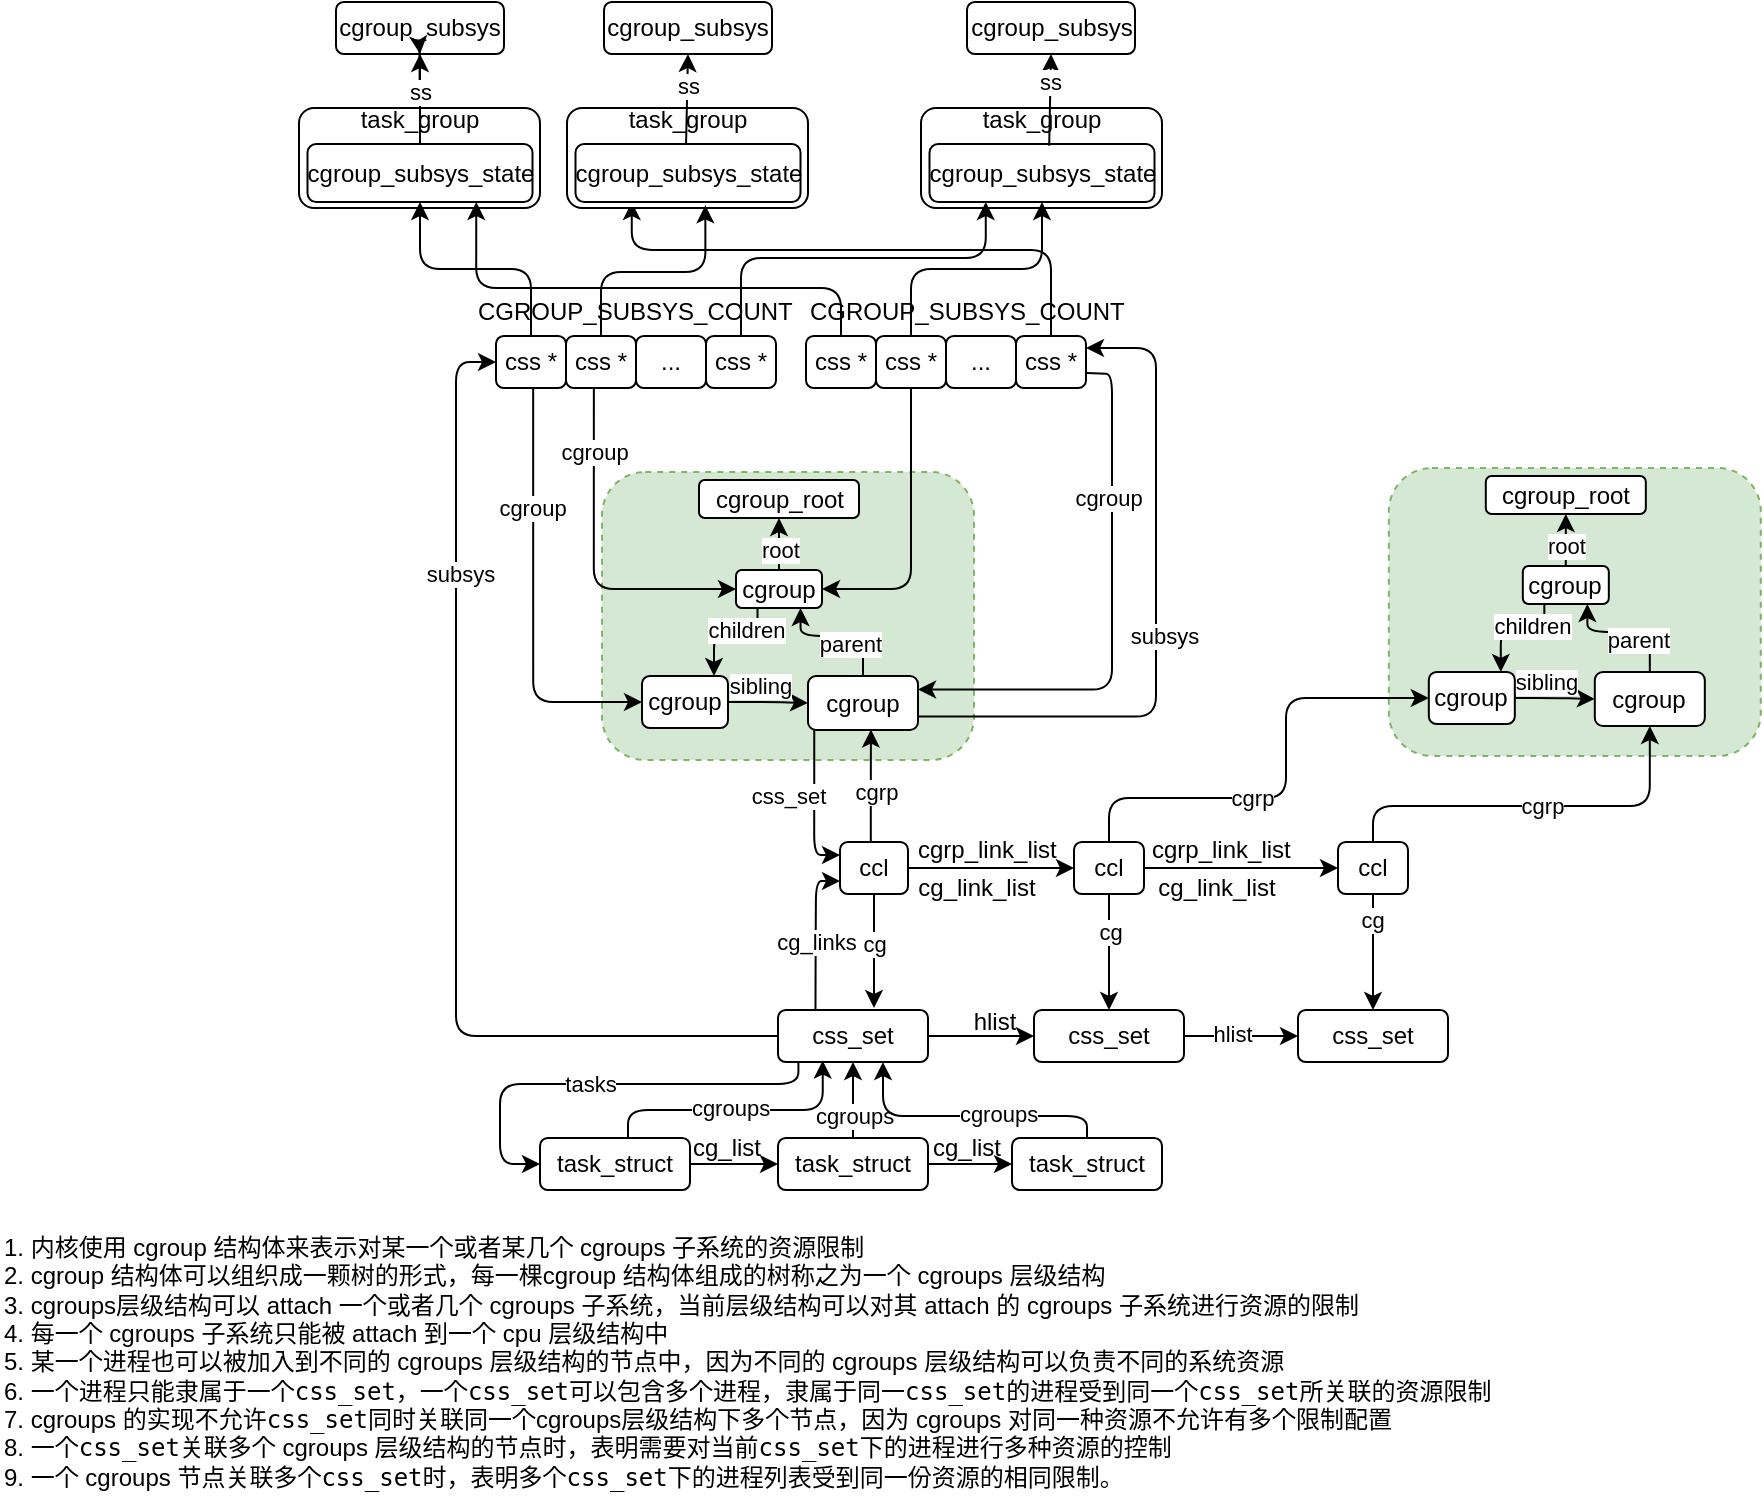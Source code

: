 <mxfile version="23.0.2" type="github">
  <diagram name="第 1 页" id="1sTqLYYf4km9OQXEMfxo">
    <mxGraphModel dx="1137" dy="723" grid="0" gridSize="10" guides="1" tooltips="1" connect="1" arrows="1" fold="1" page="0" pageScale="1" pageWidth="827" pageHeight="1169" math="0" shadow="0">
      <root>
        <mxCell id="0" />
        <mxCell id="1" parent="0" />
        <mxCell id="eX-xo4S41jba7NUUzSWL-14" value="" style="rounded=1;whiteSpace=wrap;html=1;" vertex="1" parent="1">
          <mxGeometry x="371.5" y="-338" width="120.5" height="50" as="geometry" />
        </mxCell>
        <mxCell id="eX-xo4S41jba7NUUzSWL-4" value="" style="rounded=1;whiteSpace=wrap;html=1;" vertex="1" parent="1">
          <mxGeometry x="60.5" y="-338" width="120.5" height="50" as="geometry" />
        </mxCell>
        <mxCell id="Ngx6iaga4DdsrcoKr7fE-33" value="" style="rounded=1;whiteSpace=wrap;html=1;fillColor=#d5e8d4;dashed=1;strokeColor=#82b366;" parent="1" vertex="1">
          <mxGeometry x="605.41" y="-158" width="186" height="144" as="geometry" />
        </mxCell>
        <mxCell id="dMPjOtFgpPPqgFT5n9wA-119" value="" style="rounded=1;whiteSpace=wrap;html=1;fillColor=#d5e8d4;dashed=1;strokeColor=#82b366;" parent="1" vertex="1">
          <mxGeometry x="212" y="-156" width="186" height="144" as="geometry" />
        </mxCell>
        <mxCell id="dMPjOtFgpPPqgFT5n9wA-11" style="edgeStyle=orthogonalEdgeStyle;rounded=1;orthogonalLoop=1;jettySize=auto;html=1;entryX=0;entryY=0.5;entryDx=0;entryDy=0;" parent="1" source="dMPjOtFgpPPqgFT5n9wA-1" target="dMPjOtFgpPPqgFT5n9wA-2" edge="1">
          <mxGeometry relative="1" as="geometry" />
        </mxCell>
        <mxCell id="dMPjOtFgpPPqgFT5n9wA-1" value="task_struct" style="rounded=1;whiteSpace=wrap;html=1;" parent="1" vertex="1">
          <mxGeometry x="181" y="177" width="75" height="26" as="geometry" />
        </mxCell>
        <mxCell id="dMPjOtFgpPPqgFT5n9wA-5" style="edgeStyle=orthogonalEdgeStyle;rounded=1;orthogonalLoop=1;jettySize=auto;html=1;entryX=0.5;entryY=1;entryDx=0;entryDy=0;" parent="1" source="dMPjOtFgpPPqgFT5n9wA-2" target="dMPjOtFgpPPqgFT5n9wA-4" edge="1">
          <mxGeometry relative="1" as="geometry" />
        </mxCell>
        <mxCell id="dMPjOtFgpPPqgFT5n9wA-8" value="cgroups" style="edgeLabel;html=1;align=center;verticalAlign=middle;resizable=0;points=[];rounded=1;" parent="dMPjOtFgpPPqgFT5n9wA-5" vertex="1" connectable="0">
          <mxGeometry x="-0.444" relative="1" as="geometry">
            <mxPoint as="offset" />
          </mxGeometry>
        </mxCell>
        <mxCell id="dMPjOtFgpPPqgFT5n9wA-12" style="edgeStyle=orthogonalEdgeStyle;rounded=1;orthogonalLoop=1;jettySize=auto;html=1;entryX=0;entryY=0.5;entryDx=0;entryDy=0;" parent="1" source="dMPjOtFgpPPqgFT5n9wA-2" target="dMPjOtFgpPPqgFT5n9wA-3" edge="1">
          <mxGeometry relative="1" as="geometry" />
        </mxCell>
        <mxCell id="dMPjOtFgpPPqgFT5n9wA-2" value="task_struct" style="rounded=1;whiteSpace=wrap;html=1;" parent="1" vertex="1">
          <mxGeometry x="300" y="177" width="75" height="26" as="geometry" />
        </mxCell>
        <mxCell id="dMPjOtFgpPPqgFT5n9wA-3" value="task_struct" style="rounded=1;whiteSpace=wrap;html=1;" parent="1" vertex="1">
          <mxGeometry x="417" y="177" width="75" height="26" as="geometry" />
        </mxCell>
        <mxCell id="dMPjOtFgpPPqgFT5n9wA-15" style="edgeStyle=orthogonalEdgeStyle;rounded=1;orthogonalLoop=1;jettySize=auto;html=1;entryX=0;entryY=0.5;entryDx=0;entryDy=0;exitX=0.136;exitY=0.975;exitDx=0;exitDy=0;exitPerimeter=0;" parent="1" source="dMPjOtFgpPPqgFT5n9wA-4" target="dMPjOtFgpPPqgFT5n9wA-1" edge="1">
          <mxGeometry relative="1" as="geometry">
            <Array as="points">
              <mxPoint x="310" y="150" />
              <mxPoint x="161" y="150" />
              <mxPoint x="161" y="190" />
            </Array>
          </mxGeometry>
        </mxCell>
        <mxCell id="dMPjOtFgpPPqgFT5n9wA-16" value="tasks" style="edgeLabel;html=1;align=center;verticalAlign=middle;resizable=0;points=[];rounded=1;" parent="dMPjOtFgpPPqgFT5n9wA-15" vertex="1" connectable="0">
          <mxGeometry x="0.054" relative="1" as="geometry">
            <mxPoint as="offset" />
          </mxGeometry>
        </mxCell>
        <mxCell id="dMPjOtFgpPPqgFT5n9wA-130" style="edgeStyle=orthogonalEdgeStyle;rounded=1;orthogonalLoop=1;jettySize=auto;html=1;entryX=0;entryY=0.5;entryDx=0;entryDy=0;exitX=0;exitY=0.5;exitDx=0;exitDy=0;" parent="1" source="dMPjOtFgpPPqgFT5n9wA-4" target="dMPjOtFgpPPqgFT5n9wA-91" edge="1">
          <mxGeometry relative="1" as="geometry" />
        </mxCell>
        <mxCell id="dMPjOtFgpPPqgFT5n9wA-138" style="edgeStyle=orthogonalEdgeStyle;rounded=1;orthogonalLoop=1;jettySize=auto;html=1;entryX=0;entryY=0.75;entryDx=0;entryDy=0;exitX=0.25;exitY=0;exitDx=0;exitDy=0;" parent="1" source="dMPjOtFgpPPqgFT5n9wA-4" target="dMPjOtFgpPPqgFT5n9wA-135" edge="1">
          <mxGeometry relative="1" as="geometry">
            <Array as="points">
              <mxPoint x="319" y="84" />
              <mxPoint x="319" y="49" />
            </Array>
          </mxGeometry>
        </mxCell>
        <mxCell id="dMPjOtFgpPPqgFT5n9wA-140" value="cg_links" style="edgeLabel;html=1;align=center;verticalAlign=middle;resizable=0;points=[];rounded=1;" parent="dMPjOtFgpPPqgFT5n9wA-138" vertex="1" connectable="0">
          <mxGeometry x="-0.093" relative="1" as="geometry">
            <mxPoint as="offset" />
          </mxGeometry>
        </mxCell>
        <mxCell id="Ngx6iaga4DdsrcoKr7fE-14" style="edgeStyle=orthogonalEdgeStyle;rounded=1;orthogonalLoop=1;jettySize=auto;html=1;" parent="1" source="dMPjOtFgpPPqgFT5n9wA-4" target="Ngx6iaga4DdsrcoKr7fE-12" edge="1">
          <mxGeometry relative="1" as="geometry" />
        </mxCell>
        <mxCell id="dMPjOtFgpPPqgFT5n9wA-4" value="css_set" style="rounded=1;whiteSpace=wrap;html=1;" parent="1" vertex="1">
          <mxGeometry x="300" y="113" width="75" height="26" as="geometry" />
        </mxCell>
        <mxCell id="dMPjOtFgpPPqgFT5n9wA-6" style="edgeStyle=orthogonalEdgeStyle;rounded=1;orthogonalLoop=1;jettySize=auto;html=1;entryX=0.7;entryY=1.002;entryDx=0;entryDy=0;entryPerimeter=0;" parent="1" source="dMPjOtFgpPPqgFT5n9wA-3" target="dMPjOtFgpPPqgFT5n9wA-4" edge="1">
          <mxGeometry relative="1" as="geometry">
            <Array as="points">
              <mxPoint x="455" y="166" />
              <mxPoint x="353" y="166" />
            </Array>
          </mxGeometry>
        </mxCell>
        <mxCell id="dMPjOtFgpPPqgFT5n9wA-10" value="cgroups" style="edgeLabel;html=1;align=center;verticalAlign=middle;resizable=0;points=[];rounded=1;" parent="dMPjOtFgpPPqgFT5n9wA-6" vertex="1" connectable="0">
          <mxGeometry x="-0.206" y="-1" relative="1" as="geometry">
            <mxPoint as="offset" />
          </mxGeometry>
        </mxCell>
        <mxCell id="dMPjOtFgpPPqgFT5n9wA-7" style="edgeStyle=orthogonalEdgeStyle;rounded=1;orthogonalLoop=1;jettySize=auto;html=1;entryX=0.298;entryY=0.973;entryDx=0;entryDy=0;entryPerimeter=0;" parent="1" source="dMPjOtFgpPPqgFT5n9wA-1" target="dMPjOtFgpPPqgFT5n9wA-4" edge="1">
          <mxGeometry relative="1" as="geometry">
            <Array as="points">
              <mxPoint x="225" y="163" />
              <mxPoint x="322" y="163" />
            </Array>
          </mxGeometry>
        </mxCell>
        <mxCell id="dMPjOtFgpPPqgFT5n9wA-9" value="cgroups" style="edgeLabel;html=1;align=center;verticalAlign=middle;resizable=0;points=[];rounded=1;" parent="dMPjOtFgpPPqgFT5n9wA-7" vertex="1" connectable="0">
          <mxGeometry x="-0.054" y="1" relative="1" as="geometry">
            <mxPoint as="offset" />
          </mxGeometry>
        </mxCell>
        <mxCell id="dMPjOtFgpPPqgFT5n9wA-13" value="cg_list" style="text;html=1;align=center;verticalAlign=middle;resizable=0;points=[];autosize=1;strokeColor=none;fillColor=none;rounded=1;" parent="1" vertex="1">
          <mxGeometry x="248" y="169" width="52" height="26" as="geometry" />
        </mxCell>
        <mxCell id="dMPjOtFgpPPqgFT5n9wA-14" value="cg_list" style="text;html=1;align=center;verticalAlign=middle;resizable=0;points=[];autosize=1;strokeColor=none;fillColor=none;rounded=1;" parent="1" vertex="1">
          <mxGeometry x="368" y="169" width="52" height="26" as="geometry" />
        </mxCell>
        <mxCell id="Ngx6iaga4DdsrcoKr7fE-25" style="edgeStyle=orthogonalEdgeStyle;rounded=1;orthogonalLoop=1;jettySize=auto;html=1;entryX=0;entryY=0.5;entryDx=0;entryDy=0;exitX=0.531;exitY=1.02;exitDx=0;exitDy=0;exitPerimeter=0;" parent="1" source="dMPjOtFgpPPqgFT5n9wA-91" target="dMPjOtFgpPPqgFT5n9wA-106" edge="1">
          <mxGeometry relative="1" as="geometry">
            <mxPoint x="175.0" y="-198" as="sourcePoint" />
            <mxPoint x="229" y="-41.0" as="targetPoint" />
            <Array as="points">
              <mxPoint x="178" y="-41" />
            </Array>
          </mxGeometry>
        </mxCell>
        <mxCell id="Ngx6iaga4DdsrcoKr7fE-29" value="cgroup" style="edgeLabel;html=1;align=center;verticalAlign=middle;resizable=0;points=[];rounded=1;" parent="Ngx6iaga4DdsrcoKr7fE-25" vertex="1" connectable="0">
          <mxGeometry x="-0.673" relative="1" as="geometry">
            <mxPoint x="-1" y="25" as="offset" />
          </mxGeometry>
        </mxCell>
        <mxCell id="eX-xo4S41jba7NUUzSWL-17" style="edgeStyle=orthogonalEdgeStyle;rounded=1;orthogonalLoop=1;jettySize=auto;html=1;entryX=0.5;entryY=1;entryDx=0;entryDy=0;curved=0;" edge="1" parent="1" source="dMPjOtFgpPPqgFT5n9wA-91" target="eX-xo4S41jba7NUUzSWL-1">
          <mxGeometry relative="1" as="geometry" />
        </mxCell>
        <mxCell id="dMPjOtFgpPPqgFT5n9wA-91" value="css *" style="rounded=1;whiteSpace=wrap;html=1;" parent="1" vertex="1">
          <mxGeometry x="159" y="-224" width="35" height="26" as="geometry" />
        </mxCell>
        <mxCell id="Ngx6iaga4DdsrcoKr7fE-26" style="edgeStyle=orthogonalEdgeStyle;rounded=1;orthogonalLoop=1;jettySize=auto;html=1;entryX=0;entryY=0.5;entryDx=0;entryDy=0;exitX=0.398;exitY=1.007;exitDx=0;exitDy=0;exitPerimeter=0;" parent="1" source="dMPjOtFgpPPqgFT5n9wA-92" target="dMPjOtFgpPPqgFT5n9wA-107" edge="1">
          <mxGeometry relative="1" as="geometry" />
        </mxCell>
        <mxCell id="Ngx6iaga4DdsrcoKr7fE-30" value="cgroup" style="edgeLabel;html=1;align=center;verticalAlign=middle;resizable=0;points=[];rounded=1;" parent="Ngx6iaga4DdsrcoKr7fE-26" vertex="1" connectable="0">
          <mxGeometry x="-0.631" relative="1" as="geometry">
            <mxPoint as="offset" />
          </mxGeometry>
        </mxCell>
        <mxCell id="dMPjOtFgpPPqgFT5n9wA-92" value="css *" style="rounded=1;whiteSpace=wrap;html=1;" parent="1" vertex="1">
          <mxGeometry x="194" y="-224" width="35" height="26" as="geometry" />
        </mxCell>
        <mxCell id="dMPjOtFgpPPqgFT5n9wA-93" value="..." style="rounded=1;whiteSpace=wrap;html=1;" parent="1" vertex="1">
          <mxGeometry x="229" y="-224" width="35" height="26" as="geometry" />
        </mxCell>
        <mxCell id="eX-xo4S41jba7NUUzSWL-22" style="edgeStyle=orthogonalEdgeStyle;rounded=1;orthogonalLoop=1;jettySize=auto;html=1;entryX=0.25;entryY=1;entryDx=0;entryDy=0;" edge="1" parent="1" source="dMPjOtFgpPPqgFT5n9wA-94" target="eX-xo4S41jba7NUUzSWL-15">
          <mxGeometry relative="1" as="geometry">
            <Array as="points">
              <mxPoint x="282" y="-263" />
              <mxPoint x="404" y="-263" />
            </Array>
          </mxGeometry>
        </mxCell>
        <mxCell id="dMPjOtFgpPPqgFT5n9wA-94" value="css *" style="rounded=1;whiteSpace=wrap;html=1;" parent="1" vertex="1">
          <mxGeometry x="264" y="-224" width="35" height="26" as="geometry" />
        </mxCell>
        <mxCell id="dMPjOtFgpPPqgFT5n9wA-104" style="edgeStyle=orthogonalEdgeStyle;rounded=1;orthogonalLoop=1;jettySize=auto;html=1;entryX=1;entryY=0.25;entryDx=0;entryDy=0;exitX=1;exitY=0.75;exitDx=0;exitDy=0;" parent="1" source="dMPjOtFgpPPqgFT5n9wA-97" target="dMPjOtFgpPPqgFT5n9wA-103" edge="1">
          <mxGeometry relative="1" as="geometry">
            <Array as="points">
              <mxPoint x="489" y="-34" />
              <mxPoint x="489" y="-218" />
              <mxPoint x="454" y="-218" />
            </Array>
          </mxGeometry>
        </mxCell>
        <mxCell id="dMPjOtFgpPPqgFT5n9wA-105" value="subsys" style="edgeLabel;html=1;align=center;verticalAlign=middle;resizable=0;points=[];rounded=1;" parent="dMPjOtFgpPPqgFT5n9wA-104" vertex="1" connectable="0">
          <mxGeometry x="-0.348" y="2" relative="1" as="geometry">
            <mxPoint x="12" y="-39" as="offset" />
          </mxGeometry>
        </mxCell>
        <mxCell id="dMPjOtFgpPPqgFT5n9wA-112" style="edgeStyle=orthogonalEdgeStyle;rounded=1;orthogonalLoop=1;jettySize=auto;html=1;entryX=0.75;entryY=1;entryDx=0;entryDy=0;exitX=0.5;exitY=0;exitDx=0;exitDy=0;" parent="1" source="dMPjOtFgpPPqgFT5n9wA-97" target="dMPjOtFgpPPqgFT5n9wA-107" edge="1">
          <mxGeometry relative="1" as="geometry" />
        </mxCell>
        <mxCell id="dMPjOtFgpPPqgFT5n9wA-113" value="parent" style="edgeLabel;html=1;align=center;verticalAlign=middle;resizable=0;points=[];rounded=1;" parent="dMPjOtFgpPPqgFT5n9wA-112" vertex="1" connectable="0">
          <mxGeometry x="-0.255" relative="1" as="geometry">
            <mxPoint x="-2" y="4" as="offset" />
          </mxGeometry>
        </mxCell>
        <mxCell id="dMPjOtFgpPPqgFT5n9wA-137" style="edgeStyle=orthogonalEdgeStyle;rounded=1;orthogonalLoop=1;jettySize=auto;html=1;entryX=0;entryY=0.25;entryDx=0;entryDy=0;exitX=0.057;exitY=0.986;exitDx=0;exitDy=0;exitPerimeter=0;" parent="1" source="dMPjOtFgpPPqgFT5n9wA-97" target="dMPjOtFgpPPqgFT5n9wA-135" edge="1">
          <mxGeometry relative="1" as="geometry">
            <mxPoint x="340" y="-26" as="sourcePoint" />
            <mxPoint x="341" y="28" as="targetPoint" />
            <Array as="points">
              <mxPoint x="318" y="36" />
            </Array>
          </mxGeometry>
        </mxCell>
        <mxCell id="dMPjOtFgpPPqgFT5n9wA-139" value="css_set" style="edgeLabel;html=1;align=center;verticalAlign=middle;resizable=0;points=[];rounded=1;" parent="dMPjOtFgpPPqgFT5n9wA-137" vertex="1" connectable="0">
          <mxGeometry x="0.372" y="1" relative="1" as="geometry">
            <mxPoint x="-14" y="-19" as="offset" />
          </mxGeometry>
        </mxCell>
        <mxCell id="dMPjOtFgpPPqgFT5n9wA-97" value="cgroup" style="rounded=1;whiteSpace=wrap;html=1;" parent="1" vertex="1">
          <mxGeometry x="315" y="-54" width="55" height="27" as="geometry" />
        </mxCell>
        <mxCell id="eX-xo4S41jba7NUUzSWL-23" style="edgeStyle=orthogonalEdgeStyle;rounded=1;orthogonalLoop=1;jettySize=auto;html=1;entryX=0.75;entryY=1;entryDx=0;entryDy=0;" edge="1" parent="1" source="dMPjOtFgpPPqgFT5n9wA-100" target="eX-xo4S41jba7NUUzSWL-1">
          <mxGeometry relative="1" as="geometry">
            <Array as="points">
              <mxPoint x="332" y="-248" />
              <mxPoint x="149" y="-248" />
            </Array>
          </mxGeometry>
        </mxCell>
        <mxCell id="dMPjOtFgpPPqgFT5n9wA-100" value="css *" style="rounded=1;whiteSpace=wrap;html=1;" parent="1" vertex="1">
          <mxGeometry x="314" y="-224" width="35" height="26" as="geometry" />
        </mxCell>
        <mxCell id="Ngx6iaga4DdsrcoKr7fE-27" style="edgeStyle=orthogonalEdgeStyle;rounded=1;orthogonalLoop=1;jettySize=auto;html=1;entryX=1;entryY=0.5;entryDx=0;entryDy=0;exitX=0.5;exitY=1;exitDx=0;exitDy=0;" parent="1" source="dMPjOtFgpPPqgFT5n9wA-101" target="dMPjOtFgpPPqgFT5n9wA-107" edge="1">
          <mxGeometry relative="1" as="geometry" />
        </mxCell>
        <mxCell id="eX-xo4S41jba7NUUzSWL-21" style="edgeStyle=orthogonalEdgeStyle;rounded=1;orthogonalLoop=1;jettySize=auto;html=1;entryX=0.5;entryY=1;entryDx=0;entryDy=0;" edge="1" parent="1" source="dMPjOtFgpPPqgFT5n9wA-101" target="eX-xo4S41jba7NUUzSWL-15">
          <mxGeometry relative="1" as="geometry" />
        </mxCell>
        <mxCell id="dMPjOtFgpPPqgFT5n9wA-101" value="css *" style="rounded=1;whiteSpace=wrap;html=1;" parent="1" vertex="1">
          <mxGeometry x="349" y="-224" width="35" height="26" as="geometry" />
        </mxCell>
        <mxCell id="dMPjOtFgpPPqgFT5n9wA-102" value="..." style="rounded=1;whiteSpace=wrap;html=1;" parent="1" vertex="1">
          <mxGeometry x="384" y="-224" width="35" height="26" as="geometry" />
        </mxCell>
        <mxCell id="Ngx6iaga4DdsrcoKr7fE-22" style="edgeStyle=orthogonalEdgeStyle;rounded=1;orthogonalLoop=1;jettySize=auto;html=1;entryX=1;entryY=0.25;entryDx=0;entryDy=0;exitX=0.997;exitY=0.71;exitDx=0;exitDy=0;exitPerimeter=0;" parent="1" source="dMPjOtFgpPPqgFT5n9wA-103" target="dMPjOtFgpPPqgFT5n9wA-97" edge="1">
          <mxGeometry relative="1" as="geometry">
            <mxPoint x="455" y="-252" as="sourcePoint" />
            <Array as="points">
              <mxPoint x="455" y="-206" />
              <mxPoint x="467" y="-205" />
              <mxPoint x="467" y="-47" />
            </Array>
          </mxGeometry>
        </mxCell>
        <mxCell id="Ngx6iaga4DdsrcoKr7fE-23" value="cgroup" style="edgeLabel;html=1;align=center;verticalAlign=middle;resizable=0;points=[];rounded=1;" parent="Ngx6iaga4DdsrcoKr7fE-22" vertex="1" connectable="0">
          <mxGeometry x="-0.441" y="-2" relative="1" as="geometry">
            <mxPoint as="offset" />
          </mxGeometry>
        </mxCell>
        <mxCell id="eX-xo4S41jba7NUUzSWL-24" style="edgeStyle=orthogonalEdgeStyle;rounded=1;orthogonalLoop=1;jettySize=auto;html=1;entryX=0.25;entryY=1;entryDx=0;entryDy=0;" edge="1" parent="1" source="dMPjOtFgpPPqgFT5n9wA-103" target="eX-xo4S41jba7NUUzSWL-9">
          <mxGeometry relative="1" as="geometry">
            <Array as="points">
              <mxPoint x="437" y="-267" />
              <mxPoint x="227" y="-267" />
            </Array>
          </mxGeometry>
        </mxCell>
        <mxCell id="dMPjOtFgpPPqgFT5n9wA-103" value="css *" style="rounded=1;whiteSpace=wrap;html=1;" parent="1" vertex="1">
          <mxGeometry x="419" y="-224" width="35" height="26" as="geometry" />
        </mxCell>
        <mxCell id="dMPjOtFgpPPqgFT5n9wA-108" style="edgeStyle=orthogonalEdgeStyle;rounded=1;orthogonalLoop=1;jettySize=auto;html=1;exitX=1;exitY=0.5;exitDx=0;exitDy=0;" parent="1" source="dMPjOtFgpPPqgFT5n9wA-106" target="dMPjOtFgpPPqgFT5n9wA-97" edge="1">
          <mxGeometry relative="1" as="geometry" />
        </mxCell>
        <mxCell id="dMPjOtFgpPPqgFT5n9wA-109" value="sibling" style="edgeLabel;html=1;align=center;verticalAlign=middle;resizable=0;points=[];rounded=1;" parent="dMPjOtFgpPPqgFT5n9wA-108" vertex="1" connectable="0">
          <mxGeometry x="-0.335" relative="1" as="geometry">
            <mxPoint x="2" y="-8" as="offset" />
          </mxGeometry>
        </mxCell>
        <mxCell id="dMPjOtFgpPPqgFT5n9wA-106" value="cgroup" style="rounded=1;whiteSpace=wrap;html=1;" parent="1" vertex="1">
          <mxGeometry x="232" y="-54" width="43" height="26" as="geometry" />
        </mxCell>
        <mxCell id="dMPjOtFgpPPqgFT5n9wA-114" value="" style="edgeStyle=orthogonalEdgeStyle;rounded=1;orthogonalLoop=1;jettySize=auto;html=1;exitX=0.25;exitY=1;exitDx=0;exitDy=0;" parent="1" source="dMPjOtFgpPPqgFT5n9wA-107" target="dMPjOtFgpPPqgFT5n9wA-106" edge="1">
          <mxGeometry relative="1" as="geometry">
            <Array as="points">
              <mxPoint x="290" y="-75" />
              <mxPoint x="268" y="-75" />
            </Array>
          </mxGeometry>
        </mxCell>
        <mxCell id="dMPjOtFgpPPqgFT5n9wA-115" value="children" style="edgeLabel;html=1;align=center;verticalAlign=middle;resizable=0;points=[];rounded=1;" parent="dMPjOtFgpPPqgFT5n9wA-114" vertex="1" connectable="0">
          <mxGeometry x="-0.3" y="-2" relative="1" as="geometry">
            <mxPoint as="offset" />
          </mxGeometry>
        </mxCell>
        <mxCell id="dMPjOtFgpPPqgFT5n9wA-117" style="edgeStyle=orthogonalEdgeStyle;rounded=1;orthogonalLoop=1;jettySize=auto;html=1;entryX=0.5;entryY=1;entryDx=0;entryDy=0;" parent="1" source="dMPjOtFgpPPqgFT5n9wA-107" target="dMPjOtFgpPPqgFT5n9wA-116" edge="1">
          <mxGeometry relative="1" as="geometry" />
        </mxCell>
        <mxCell id="dMPjOtFgpPPqgFT5n9wA-118" value="root" style="edgeLabel;html=1;align=center;verticalAlign=middle;resizable=0;points=[];rounded=1;" parent="dMPjOtFgpPPqgFT5n9wA-117" vertex="1" connectable="0">
          <mxGeometry x="-0.399" y="-3" relative="1" as="geometry">
            <mxPoint x="-3" y="6" as="offset" />
          </mxGeometry>
        </mxCell>
        <mxCell id="dMPjOtFgpPPqgFT5n9wA-107" value="cgroup" style="rounded=1;whiteSpace=wrap;html=1;" parent="1" vertex="1">
          <mxGeometry x="279" y="-107" width="43" height="19" as="geometry" />
        </mxCell>
        <mxCell id="dMPjOtFgpPPqgFT5n9wA-116" value="cgroup_root" style="rounded=1;whiteSpace=wrap;html=1;" parent="1" vertex="1">
          <mxGeometry x="260.5" y="-152" width="80" height="19" as="geometry" />
        </mxCell>
        <mxCell id="dMPjOtFgpPPqgFT5n9wA-131" value="subsys" style="edgeLabel;html=1;align=center;verticalAlign=middle;resizable=0;points=[];rounded=1;" parent="1" vertex="1" connectable="0">
          <mxGeometry x="267.502" y="-159.003" as="geometry">
            <mxPoint x="-127" y="54" as="offset" />
          </mxGeometry>
        </mxCell>
        <mxCell id="dMPjOtFgpPPqgFT5n9wA-143" style="edgeStyle=orthogonalEdgeStyle;rounded=1;orthogonalLoop=1;jettySize=auto;html=1;entryX=0;entryY=0.5;entryDx=0;entryDy=0;" parent="1" source="dMPjOtFgpPPqgFT5n9wA-135" target="dMPjOtFgpPPqgFT5n9wA-141" edge="1">
          <mxGeometry relative="1" as="geometry" />
        </mxCell>
        <mxCell id="Ngx6iaga4DdsrcoKr7fE-2" style="edgeStyle=orthogonalEdgeStyle;rounded=1;orthogonalLoop=1;jettySize=auto;html=1;entryX=0.572;entryY=0.991;entryDx=0;entryDy=0;entryPerimeter=0;exitX=0.453;exitY=-0.015;exitDx=0;exitDy=0;exitPerimeter=0;" parent="1" source="dMPjOtFgpPPqgFT5n9wA-135" target="dMPjOtFgpPPqgFT5n9wA-97" edge="1">
          <mxGeometry relative="1" as="geometry" />
        </mxCell>
        <mxCell id="Ngx6iaga4DdsrcoKr7fE-3" value="cgrp" style="edgeLabel;html=1;align=center;verticalAlign=middle;resizable=0;points=[];rounded=1;" parent="Ngx6iaga4DdsrcoKr7fE-2" vertex="1" connectable="0">
          <mxGeometry x="-0.107" relative="1" as="geometry">
            <mxPoint x="2" as="offset" />
          </mxGeometry>
        </mxCell>
        <mxCell id="dMPjOtFgpPPqgFT5n9wA-135" value="ccl" style="rounded=1;whiteSpace=wrap;html=1;" parent="1" vertex="1">
          <mxGeometry x="331" y="29" width="34" height="26" as="geometry" />
        </mxCell>
        <mxCell id="dMPjOtFgpPPqgFT5n9wA-144" style="edgeStyle=orthogonalEdgeStyle;rounded=1;orthogonalLoop=1;jettySize=auto;html=1;entryX=0;entryY=0.5;entryDx=0;entryDy=0;" parent="1" source="dMPjOtFgpPPqgFT5n9wA-141" target="dMPjOtFgpPPqgFT5n9wA-142" edge="1">
          <mxGeometry relative="1" as="geometry" />
        </mxCell>
        <mxCell id="Ngx6iaga4DdsrcoKr7fE-31" style="edgeStyle=orthogonalEdgeStyle;rounded=1;orthogonalLoop=1;jettySize=auto;html=1;" parent="1" source="dMPjOtFgpPPqgFT5n9wA-141" target="Ngx6iaga4DdsrcoKr7fE-12" edge="1">
          <mxGeometry relative="1" as="geometry" />
        </mxCell>
        <mxCell id="Ngx6iaga4DdsrcoKr7fE-53" value="cg" style="edgeLabel;html=1;align=center;verticalAlign=middle;resizable=0;points=[];rounded=1;" parent="Ngx6iaga4DdsrcoKr7fE-31" vertex="1" connectable="0">
          <mxGeometry x="-0.37" relative="1" as="geometry">
            <mxPoint as="offset" />
          </mxGeometry>
        </mxCell>
        <mxCell id="Ngx6iaga4DdsrcoKr7fE-49" style="edgeStyle=orthogonalEdgeStyle;rounded=1;orthogonalLoop=1;jettySize=auto;html=1;entryX=0;entryY=0.5;entryDx=0;entryDy=0;" parent="1" source="dMPjOtFgpPPqgFT5n9wA-141" target="Ngx6iaga4DdsrcoKr7fE-41" edge="1">
          <mxGeometry relative="1" as="geometry">
            <Array as="points">
              <mxPoint x="465" y="7" />
              <mxPoint x="554" y="7" />
              <mxPoint x="554" y="-43" />
            </Array>
          </mxGeometry>
        </mxCell>
        <mxCell id="Ngx6iaga4DdsrcoKr7fE-51" value="cgrp" style="edgeLabel;html=1;align=center;verticalAlign=middle;resizable=0;points=[];rounded=1;" parent="Ngx6iaga4DdsrcoKr7fE-49" vertex="1" connectable="0">
          <mxGeometry x="-0.2" relative="1" as="geometry">
            <mxPoint as="offset" />
          </mxGeometry>
        </mxCell>
        <mxCell id="dMPjOtFgpPPqgFT5n9wA-141" value="ccl" style="rounded=1;whiteSpace=wrap;html=1;" parent="1" vertex="1">
          <mxGeometry x="448" y="29" width="35" height="26" as="geometry" />
        </mxCell>
        <mxCell id="Ngx6iaga4DdsrcoKr7fE-32" style="edgeStyle=orthogonalEdgeStyle;rounded=1;orthogonalLoop=1;jettySize=auto;html=1;entryX=0.5;entryY=0;entryDx=0;entryDy=0;" parent="1" source="dMPjOtFgpPPqgFT5n9wA-142" target="Ngx6iaga4DdsrcoKr7fE-13" edge="1">
          <mxGeometry relative="1" as="geometry" />
        </mxCell>
        <mxCell id="Ngx6iaga4DdsrcoKr7fE-54" value="cg" style="edgeLabel;html=1;align=center;verticalAlign=middle;resizable=0;points=[];rounded=1;" parent="Ngx6iaga4DdsrcoKr7fE-32" vertex="1" connectable="0">
          <mxGeometry x="-0.55" y="-1" relative="1" as="geometry">
            <mxPoint as="offset" />
          </mxGeometry>
        </mxCell>
        <mxCell id="Ngx6iaga4DdsrcoKr7fE-50" style="edgeStyle=orthogonalEdgeStyle;rounded=1;orthogonalLoop=1;jettySize=auto;html=1;entryX=0.5;entryY=1;entryDx=0;entryDy=0;" parent="1" source="dMPjOtFgpPPqgFT5n9wA-142" target="Ngx6iaga4DdsrcoKr7fE-38" edge="1">
          <mxGeometry relative="1" as="geometry">
            <Array as="points">
              <mxPoint x="597" y="11" />
              <mxPoint x="736" y="11" />
            </Array>
          </mxGeometry>
        </mxCell>
        <mxCell id="Ngx6iaga4DdsrcoKr7fE-52" value="cgrp" style="edgeLabel;html=1;align=center;verticalAlign=middle;resizable=0;points=[];rounded=1;" parent="Ngx6iaga4DdsrcoKr7fE-50" vertex="1" connectable="0">
          <mxGeometry x="0.045" relative="1" as="geometry">
            <mxPoint as="offset" />
          </mxGeometry>
        </mxCell>
        <mxCell id="dMPjOtFgpPPqgFT5n9wA-142" value="ccl" style="rounded=1;whiteSpace=wrap;html=1;" parent="1" vertex="1">
          <mxGeometry x="580" y="29" width="35" height="26" as="geometry" />
        </mxCell>
        <mxCell id="dMPjOtFgpPPqgFT5n9wA-145" value="cg_link_list" style="text;html=1;align=center;verticalAlign=middle;resizable=0;points=[];autosize=1;strokeColor=none;fillColor=none;rounded=1;" parent="1" vertex="1">
          <mxGeometry x="360" y="39" width="77" height="26" as="geometry" />
        </mxCell>
        <mxCell id="dMPjOtFgpPPqgFT5n9wA-146" value="cg_link_list" style="text;html=1;align=center;verticalAlign=middle;resizable=0;points=[];autosize=1;strokeColor=none;fillColor=none;rounded=1;" parent="1" vertex="1">
          <mxGeometry x="480" y="39" width="77" height="26" as="geometry" />
        </mxCell>
        <mxCell id="dMPjOtFgpPPqgFT5n9wA-147" value="cgrp_link_list" style="text;whiteSpace=wrap;rounded=1;" parent="1" vertex="1">
          <mxGeometry x="368" y="19" width="72" height="24" as="geometry" />
        </mxCell>
        <mxCell id="dMPjOtFgpPPqgFT5n9wA-148" value="cgrp_link_list" style="text;whiteSpace=wrap;rounded=1;" parent="1" vertex="1">
          <mxGeometry x="485" y="19" width="74" height="24" as="geometry" />
        </mxCell>
        <mxCell id="dMPjOtFgpPPqgFT5n9wA-149" value="cgroup_subsys" style="rounded=1;whiteSpace=wrap;html=1;" parent="1" vertex="1">
          <mxGeometry x="79" y="-391" width="84" height="26" as="geometry" />
        </mxCell>
        <mxCell id="dMPjOtFgpPPqgFT5n9wA-153" value="cgroup_subsys" style="rounded=1;whiteSpace=wrap;html=1;" parent="1" vertex="1">
          <mxGeometry x="213" y="-391" width="84" height="26" as="geometry" />
        </mxCell>
        <mxCell id="Ngx6iaga4DdsrcoKr7fE-1" style="edgeStyle=orthogonalEdgeStyle;rounded=1;orthogonalLoop=1;jettySize=auto;html=1;" parent="1" source="dMPjOtFgpPPqgFT5n9wA-135" edge="1">
          <mxGeometry relative="1" as="geometry">
            <mxPoint x="348" y="112" as="targetPoint" />
          </mxGeometry>
        </mxCell>
        <mxCell id="Ngx6iaga4DdsrcoKr7fE-4" value="cg" style="edgeLabel;html=1;align=center;verticalAlign=middle;resizable=0;points=[];rounded=1;" parent="Ngx6iaga4DdsrcoKr7fE-1" vertex="1" connectable="0">
          <mxGeometry x="-0.148" relative="1" as="geometry">
            <mxPoint as="offset" />
          </mxGeometry>
        </mxCell>
        <mxCell id="Ngx6iaga4DdsrcoKr7fE-16" style="edgeStyle=orthogonalEdgeStyle;rounded=1;orthogonalLoop=1;jettySize=auto;html=1;entryX=0;entryY=0.5;entryDx=0;entryDy=0;" parent="1" source="Ngx6iaga4DdsrcoKr7fE-12" target="Ngx6iaga4DdsrcoKr7fE-13" edge="1">
          <mxGeometry relative="1" as="geometry" />
        </mxCell>
        <mxCell id="Ngx6iaga4DdsrcoKr7fE-17" value="hlist" style="edgeLabel;html=1;align=center;verticalAlign=middle;resizable=0;points=[];rounded=1;" parent="Ngx6iaga4DdsrcoKr7fE-16" vertex="1" connectable="0">
          <mxGeometry x="-0.155" y="1" relative="1" as="geometry">
            <mxPoint as="offset" />
          </mxGeometry>
        </mxCell>
        <mxCell id="Ngx6iaga4DdsrcoKr7fE-12" value="css_set" style="rounded=1;whiteSpace=wrap;html=1;" parent="1" vertex="1">
          <mxGeometry x="428" y="113" width="75" height="26" as="geometry" />
        </mxCell>
        <mxCell id="Ngx6iaga4DdsrcoKr7fE-13" value="css_set" style="rounded=1;whiteSpace=wrap;html=1;" parent="1" vertex="1">
          <mxGeometry x="560" y="113" width="75" height="26" as="geometry" />
        </mxCell>
        <mxCell id="Ngx6iaga4DdsrcoKr7fE-15" value="hlist" style="text;html=1;align=center;verticalAlign=middle;resizable=0;points=[];autosize=1;strokeColor=none;fillColor=none;rounded=1;" parent="1" vertex="1">
          <mxGeometry x="388" y="106" width="39" height="26" as="geometry" />
        </mxCell>
        <mxCell id="Ngx6iaga4DdsrcoKr7fE-18" value="CGROUP_SUBSYS_COUNT" style="text;whiteSpace=wrap;rounded=1;" parent="1" vertex="1">
          <mxGeometry x="148" y="-250" width="152.5" height="26" as="geometry" />
        </mxCell>
        <mxCell id="Ngx6iaga4DdsrcoKr7fE-20" value="CGROUP_SUBSYS_COUNT" style="text;whiteSpace=wrap;rounded=1;" parent="1" vertex="1">
          <mxGeometry x="314" y="-250" width="152.5" height="26" as="geometry" />
        </mxCell>
        <mxCell id="Ngx6iaga4DdsrcoKr7fE-24" value="cgroup_subsys" style="rounded=1;whiteSpace=wrap;html=1;" parent="1" vertex="1">
          <mxGeometry x="394.5" y="-391" width="84" height="26" as="geometry" />
        </mxCell>
        <mxCell id="Ngx6iaga4DdsrcoKr7fE-36" style="edgeStyle=orthogonalEdgeStyle;rounded=1;orthogonalLoop=1;jettySize=auto;html=1;entryX=0.75;entryY=1;entryDx=0;entryDy=0;exitX=0.5;exitY=0;exitDx=0;exitDy=0;" parent="1" source="Ngx6iaga4DdsrcoKr7fE-38" target="Ngx6iaga4DdsrcoKr7fE-46" edge="1">
          <mxGeometry relative="1" as="geometry" />
        </mxCell>
        <mxCell id="Ngx6iaga4DdsrcoKr7fE-37" value="parent" style="edgeLabel;html=1;align=center;verticalAlign=middle;resizable=0;points=[];rounded=1;" parent="Ngx6iaga4DdsrcoKr7fE-36" vertex="1" connectable="0">
          <mxGeometry x="-0.255" relative="1" as="geometry">
            <mxPoint x="-2" y="4" as="offset" />
          </mxGeometry>
        </mxCell>
        <mxCell id="Ngx6iaga4DdsrcoKr7fE-38" value="cgroup" style="rounded=1;whiteSpace=wrap;html=1;" parent="1" vertex="1">
          <mxGeometry x="708.41" y="-56" width="55" height="27" as="geometry" />
        </mxCell>
        <mxCell id="Ngx6iaga4DdsrcoKr7fE-39" style="edgeStyle=orthogonalEdgeStyle;rounded=1;orthogonalLoop=1;jettySize=auto;html=1;exitX=1;exitY=0.5;exitDx=0;exitDy=0;" parent="1" source="Ngx6iaga4DdsrcoKr7fE-41" target="Ngx6iaga4DdsrcoKr7fE-38" edge="1">
          <mxGeometry relative="1" as="geometry" />
        </mxCell>
        <mxCell id="Ngx6iaga4DdsrcoKr7fE-40" value="sibling" style="edgeLabel;html=1;align=center;verticalAlign=middle;resizable=0;points=[];rounded=1;" parent="Ngx6iaga4DdsrcoKr7fE-39" vertex="1" connectable="0">
          <mxGeometry x="-0.335" relative="1" as="geometry">
            <mxPoint x="2" y="-8" as="offset" />
          </mxGeometry>
        </mxCell>
        <mxCell id="Ngx6iaga4DdsrcoKr7fE-41" value="cgroup" style="rounded=1;whiteSpace=wrap;html=1;" parent="1" vertex="1">
          <mxGeometry x="625.41" y="-56" width="43" height="26" as="geometry" />
        </mxCell>
        <mxCell id="Ngx6iaga4DdsrcoKr7fE-42" value="" style="edgeStyle=orthogonalEdgeStyle;rounded=1;orthogonalLoop=1;jettySize=auto;html=1;exitX=0.25;exitY=1;exitDx=0;exitDy=0;" parent="1" source="Ngx6iaga4DdsrcoKr7fE-46" target="Ngx6iaga4DdsrcoKr7fE-41" edge="1">
          <mxGeometry relative="1" as="geometry">
            <Array as="points">
              <mxPoint x="683.41" y="-77" />
              <mxPoint x="661.41" y="-77" />
            </Array>
          </mxGeometry>
        </mxCell>
        <mxCell id="Ngx6iaga4DdsrcoKr7fE-43" value="children" style="edgeLabel;html=1;align=center;verticalAlign=middle;resizable=0;points=[];rounded=1;" parent="Ngx6iaga4DdsrcoKr7fE-42" vertex="1" connectable="0">
          <mxGeometry x="-0.3" y="-2" relative="1" as="geometry">
            <mxPoint as="offset" />
          </mxGeometry>
        </mxCell>
        <mxCell id="Ngx6iaga4DdsrcoKr7fE-44" style="edgeStyle=orthogonalEdgeStyle;rounded=1;orthogonalLoop=1;jettySize=auto;html=1;entryX=0.5;entryY=1;entryDx=0;entryDy=0;" parent="1" source="Ngx6iaga4DdsrcoKr7fE-46" target="Ngx6iaga4DdsrcoKr7fE-47" edge="1">
          <mxGeometry relative="1" as="geometry" />
        </mxCell>
        <mxCell id="Ngx6iaga4DdsrcoKr7fE-45" value="root" style="edgeLabel;html=1;align=center;verticalAlign=middle;resizable=0;points=[];rounded=1;" parent="Ngx6iaga4DdsrcoKr7fE-44" vertex="1" connectable="0">
          <mxGeometry x="-0.399" y="-3" relative="1" as="geometry">
            <mxPoint x="-3" y="6" as="offset" />
          </mxGeometry>
        </mxCell>
        <mxCell id="Ngx6iaga4DdsrcoKr7fE-46" value="cgroup" style="rounded=1;whiteSpace=wrap;html=1;" parent="1" vertex="1">
          <mxGeometry x="672.41" y="-109" width="43" height="19" as="geometry" />
        </mxCell>
        <mxCell id="Ngx6iaga4DdsrcoKr7fE-47" value="cgroup_root" style="rounded=1;whiteSpace=wrap;html=1;" parent="1" vertex="1">
          <mxGeometry x="653.91" y="-154" width="80" height="19" as="geometry" />
        </mxCell>
        <mxCell id="Ngx6iaga4DdsrcoKr7fE-55" value="1. 内核使用 cgroup 结构体来表示对某一个或者某几个 cgroups 子系统的资源限制&lt;br&gt;2. cgroup 结构体可以组织成一颗树的形式，每一棵cgroup 结构体组成的树称之为一个 cgroups 层级结构&lt;br&gt;3. cgroups层级结构可以 attach 一个或者几个 cgroups 子系统，当前层级结构可以对其 attach 的 cgroups 子系统进行资源的限制&lt;br&gt;4. 每一个 cgroups 子系统只能被 attach 到一个 cpu 层级结构中&lt;br&gt;5. 某一个进程也可以被加入到不同的 cgroups 层级结构的节点中，因为不同的 cgroups 层级结构可以负责不同的系统资源&lt;br&gt;6. 一个进程只能隶属于一个&lt;code&gt;css_set&lt;/code&gt;，一个&lt;code&gt;css_set&lt;/code&gt;可以包含多个进程，隶属于同一&lt;code&gt;css_set&lt;/code&gt;的进程受到同一个&lt;code&gt;css_set&lt;/code&gt;所关联的资源限制&lt;br&gt;7. cgroups 的实现不允许&lt;code&gt;css_set&lt;/code&gt;同时关联同一个cgroups层级结构下多个节点，因为 cgroups 对同一种资源不允许有多个限制配置&lt;br&gt;8. 一个&lt;code&gt;css_set&lt;/code&gt;关联多个 cgroups 层级结构的节点时，表明需要对当前&lt;code&gt;css_set&lt;/code&gt;下的进程进行多种资源的控制&lt;br&gt;9. 一个 cgroups 节点关联多个&lt;code&gt;css_set&lt;/code&gt;时，表明多个&lt;code&gt;css_set&lt;/code&gt;下的进程列表受到同一份资源的相同限制。" style="text;html=1;strokeColor=none;fillColor=none;align=left;verticalAlign=middle;whiteSpace=wrap;rounded=1;" parent="1" vertex="1">
          <mxGeometry x="-89" y="222" width="773" height="134" as="geometry" />
        </mxCell>
        <mxCell id="eX-xo4S41jba7NUUzSWL-1" value="cgroup_subsys_state" style="rounded=1;whiteSpace=wrap;html=1;" vertex="1" parent="1">
          <mxGeometry x="64.75" y="-320" width="112.5" height="29" as="geometry" />
        </mxCell>
        <mxCell id="eX-xo4S41jba7NUUzSWL-29" value="" style="edgeStyle=orthogonalEdgeStyle;rounded=1;orthogonalLoop=1;jettySize=auto;html=1;" edge="1" parent="1" source="eX-xo4S41jba7NUUzSWL-6" target="dMPjOtFgpPPqgFT5n9wA-149">
          <mxGeometry relative="1" as="geometry" />
        </mxCell>
        <mxCell id="eX-xo4S41jba7NUUzSWL-6" value="task_group" style="text;html=1;strokeColor=none;fillColor=none;align=center;verticalAlign=middle;whiteSpace=wrap;rounded=1;" vertex="1" parent="1">
          <mxGeometry x="90.75" y="-347" width="60" height="30" as="geometry" />
        </mxCell>
        <mxCell id="eX-xo4S41jba7NUUzSWL-8" value="" style="rounded=1;whiteSpace=wrap;html=1;" vertex="1" parent="1">
          <mxGeometry x="194.5" y="-338" width="120.5" height="50" as="geometry" />
        </mxCell>
        <mxCell id="eX-xo4S41jba7NUUzSWL-9" value="cgroup_subsys_state" style="rounded=1;whiteSpace=wrap;html=1;" vertex="1" parent="1">
          <mxGeometry x="198.75" y="-320" width="112.5" height="29" as="geometry" />
        </mxCell>
        <mxCell id="eX-xo4S41jba7NUUzSWL-10" value="task_group" style="text;html=1;strokeColor=none;fillColor=none;align=center;verticalAlign=middle;whiteSpace=wrap;rounded=1;" vertex="1" parent="1">
          <mxGeometry x="224.75" y="-347" width="60" height="30" as="geometry" />
        </mxCell>
        <mxCell id="eX-xo4S41jba7NUUzSWL-15" value="cgroup_subsys_state" style="rounded=1;whiteSpace=wrap;html=1;" vertex="1" parent="1">
          <mxGeometry x="375.75" y="-320" width="112.5" height="29" as="geometry" />
        </mxCell>
        <mxCell id="eX-xo4S41jba7NUUzSWL-16" value="task_group" style="text;html=1;strokeColor=none;fillColor=none;align=center;verticalAlign=middle;whiteSpace=wrap;rounded=1;" vertex="1" parent="1">
          <mxGeometry x="401.75" y="-347" width="60" height="30" as="geometry" />
        </mxCell>
        <mxCell id="eX-xo4S41jba7NUUzSWL-19" style="edgeStyle=orthogonalEdgeStyle;rounded=1;orthogonalLoop=1;jettySize=auto;html=1;entryX=0.574;entryY=0.973;entryDx=0;entryDy=0;entryPerimeter=0;" edge="1" parent="1" source="dMPjOtFgpPPqgFT5n9wA-92" target="eX-xo4S41jba7NUUzSWL-8">
          <mxGeometry relative="1" as="geometry" />
        </mxCell>
        <mxCell id="eX-xo4S41jba7NUUzSWL-26" value="" style="endArrow=classic;html=1;rounded=1;exitX=0.5;exitY=0;exitDx=0;exitDy=0;entryX=0.5;entryY=1;entryDx=0;entryDy=0;" edge="1" parent="1" source="eX-xo4S41jba7NUUzSWL-1" target="dMPjOtFgpPPqgFT5n9wA-149">
          <mxGeometry width="50" height="50" relative="1" as="geometry">
            <mxPoint x="181" y="-294" as="sourcePoint" />
            <mxPoint x="231" y="-344" as="targetPoint" />
          </mxGeometry>
        </mxCell>
        <mxCell id="eX-xo4S41jba7NUUzSWL-30" value="ss" style="edgeLabel;html=1;align=center;verticalAlign=middle;resizable=0;points=[];" vertex="1" connectable="0" parent="eX-xo4S41jba7NUUzSWL-26">
          <mxGeometry x="0.398" y="2" relative="1" as="geometry">
            <mxPoint x="2" y="5" as="offset" />
          </mxGeometry>
        </mxCell>
        <mxCell id="eX-xo4S41jba7NUUzSWL-27" value="" style="endArrow=classic;html=1;rounded=1;entryX=0.5;entryY=1;entryDx=0;entryDy=0;exitX=0.488;exitY=0.9;exitDx=0;exitDy=0;exitPerimeter=0;" edge="1" parent="1" source="eX-xo4S41jba7NUUzSWL-10" target="dMPjOtFgpPPqgFT5n9wA-153">
          <mxGeometry width="50" height="50" relative="1" as="geometry">
            <mxPoint x="188" y="-307" as="sourcePoint" />
            <mxPoint x="238" y="-357" as="targetPoint" />
          </mxGeometry>
        </mxCell>
        <mxCell id="eX-xo4S41jba7NUUzSWL-31" value="ss" style="edgeLabel;html=1;align=center;verticalAlign=middle;resizable=0;points=[];" vertex="1" connectable="0" parent="eX-xo4S41jba7NUUzSWL-27">
          <mxGeometry x="0.286" relative="1" as="geometry">
            <mxPoint as="offset" />
          </mxGeometry>
        </mxCell>
        <mxCell id="eX-xo4S41jba7NUUzSWL-28" value="" style="endArrow=classic;html=1;rounded=1;exitX=0.564;exitY=0.93;exitDx=0;exitDy=0;exitPerimeter=0;entryX=0.5;entryY=1;entryDx=0;entryDy=0;" edge="1" parent="1" source="eX-xo4S41jba7NUUzSWL-16" target="Ngx6iaga4DdsrcoKr7fE-24">
          <mxGeometry width="50" height="50" relative="1" as="geometry">
            <mxPoint x="524" y="-317" as="sourcePoint" />
            <mxPoint x="574" y="-367" as="targetPoint" />
          </mxGeometry>
        </mxCell>
        <mxCell id="eX-xo4S41jba7NUUzSWL-32" value="ss" style="edgeLabel;html=1;align=center;verticalAlign=middle;resizable=0;points=[];" vertex="1" connectable="0" parent="eX-xo4S41jba7NUUzSWL-28">
          <mxGeometry x="0.391" relative="1" as="geometry">
            <mxPoint as="offset" />
          </mxGeometry>
        </mxCell>
      </root>
    </mxGraphModel>
  </diagram>
</mxfile>
